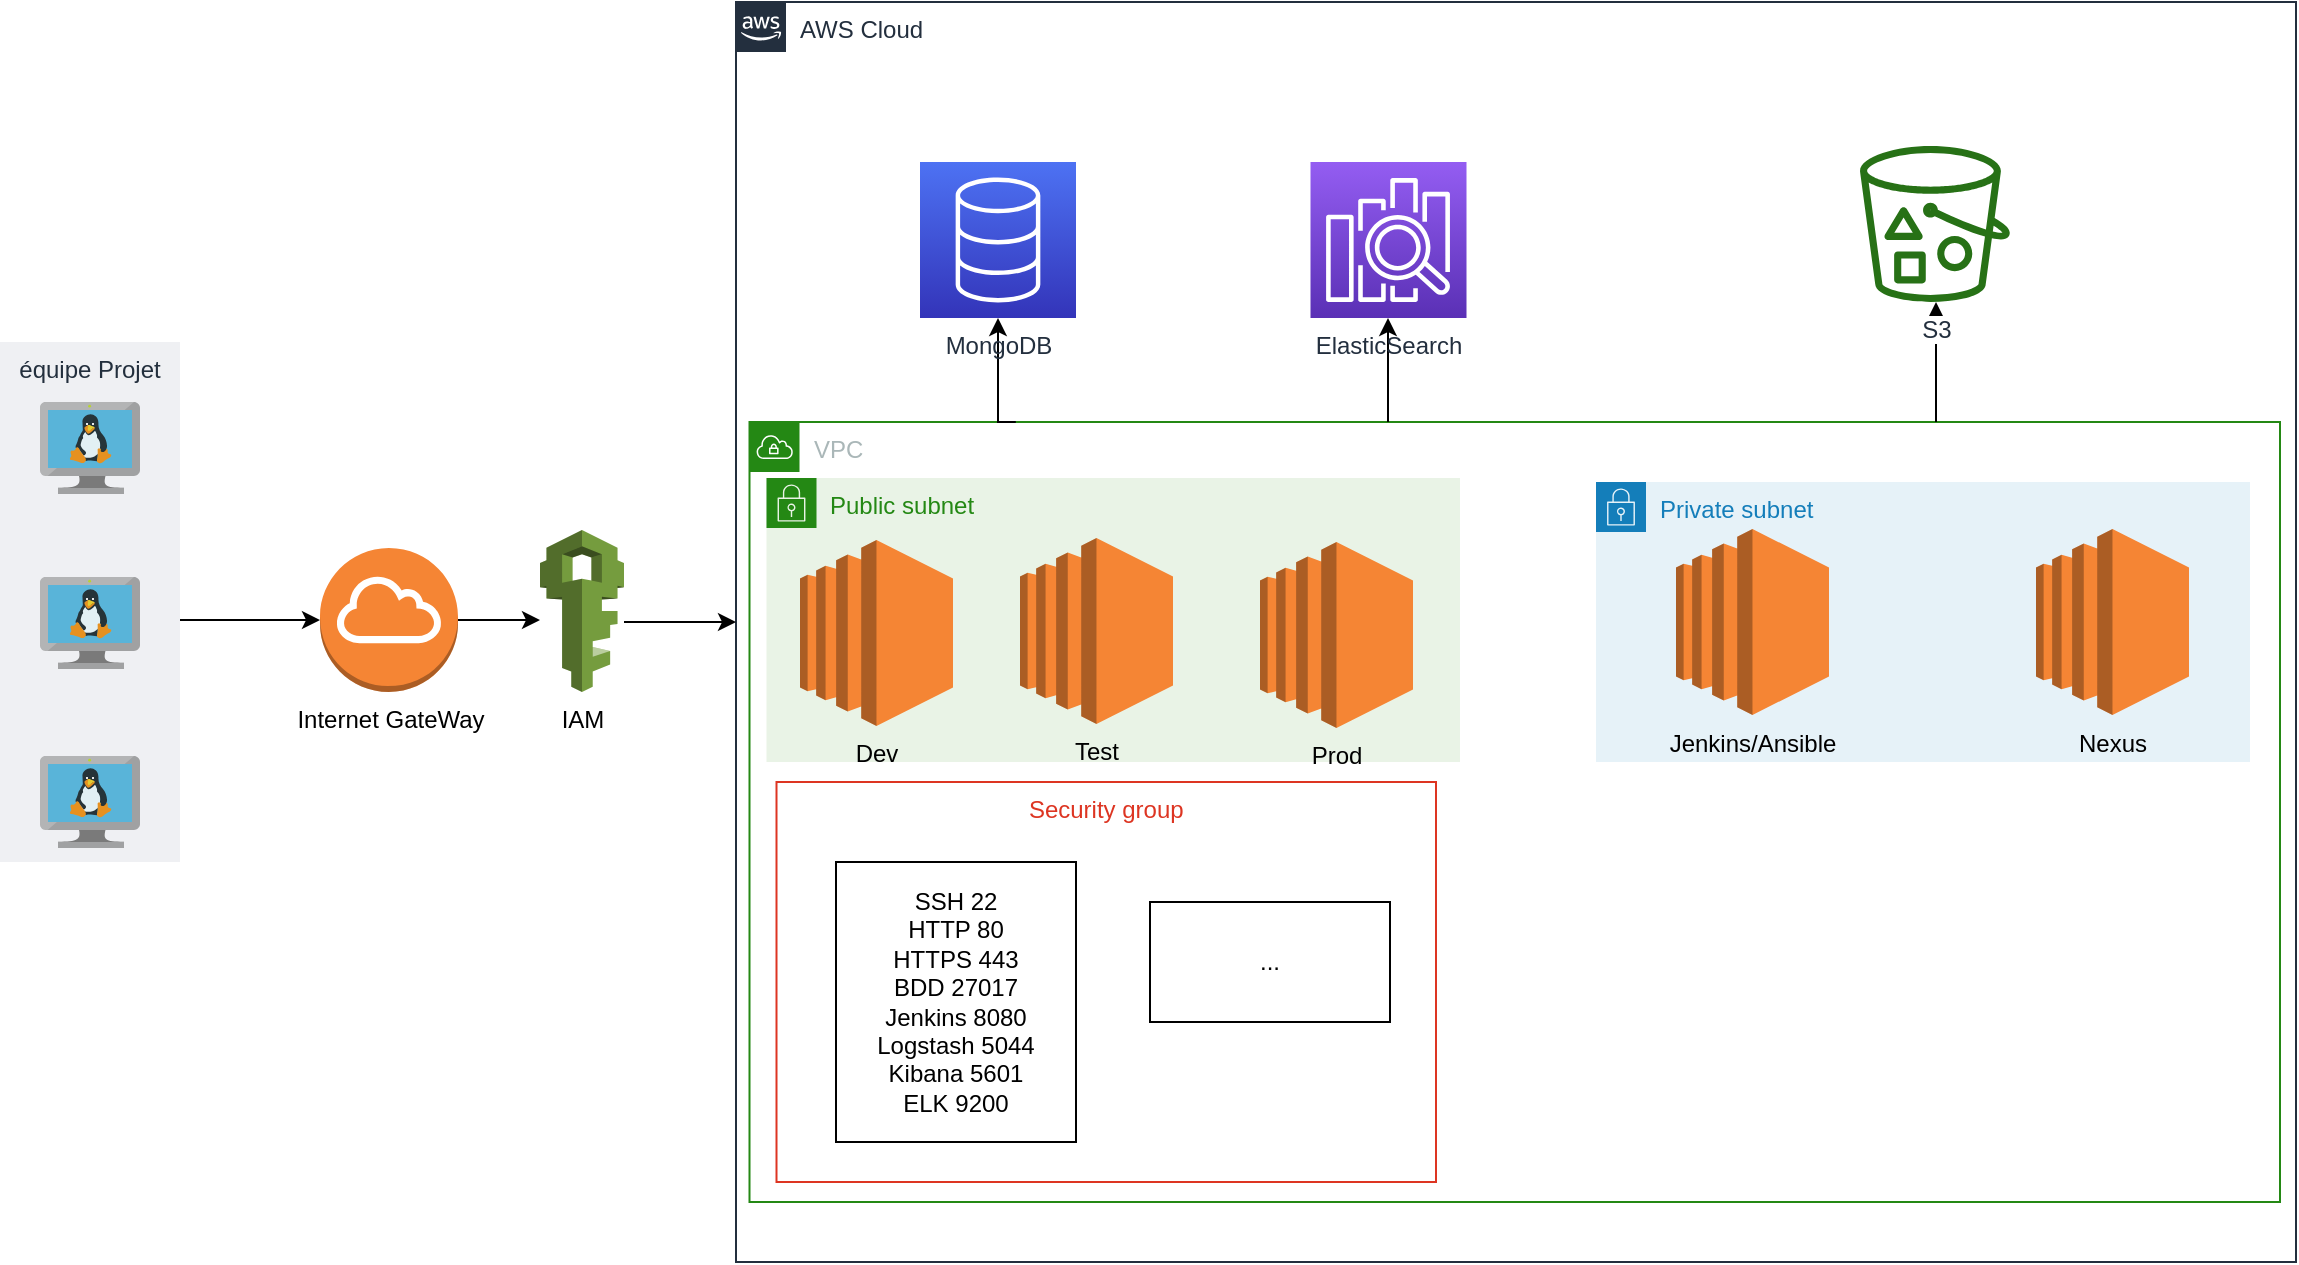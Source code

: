 <mxfile version="14.8.2" type="device"><diagram id="Ht1M8jgEwFfnCIfOTk4-" name="Page-1"><mxGraphModel dx="1662" dy="794" grid="1" gridSize="10" guides="1" tooltips="1" connect="1" arrows="1" fold="1" page="1" pageScale="1" pageWidth="1169" pageHeight="827" math="0" shadow="0"><root><mxCell id="0"/><mxCell id="1" parent="0"/><mxCell id="dO8QoNJpuSKMRypxhTdT-44" value="Public subnet" style="points=[[0,0],[0.25,0],[0.5,0],[0.75,0],[1,0],[1,0.25],[1,0.5],[1,0.75],[1,1],[0.75,1],[0.5,1],[0.25,1],[0,1],[0,0.75],[0,0.5],[0,0.25]];outlineConnect=0;gradientColor=none;html=1;whiteSpace=wrap;fontSize=12;fontStyle=0;shape=mxgraph.aws4.group;grIcon=mxgraph.aws4.group_security_group;grStroke=0;strokeColor=#248814;fillColor=#E9F3E6;verticalAlign=top;align=left;spacingLeft=30;fontColor=#248814;dashed=0;" vertex="1" parent="1"><mxGeometry x="393.25" y="368" width="346.75" height="142" as="geometry"/></mxCell><mxCell id="UEzPUAAOIrF-is8g5C7q-74" value="AWS Cloud" style="points=[[0,0],[0.25,0],[0.5,0],[0.75,0],[1,0],[1,0.25],[1,0.5],[1,0.75],[1,1],[0.75,1],[0.5,1],[0.25,1],[0,1],[0,0.75],[0,0.5],[0,0.25]];outlineConnect=0;gradientColor=none;html=1;whiteSpace=wrap;fontSize=12;fontStyle=0;shape=mxgraph.aws4.group;grIcon=mxgraph.aws4.group_aws_cloud_alt;strokeColor=#232F3E;fillColor=none;verticalAlign=top;align=left;spacingLeft=30;fontColor=#232F3E;dashed=0;labelBackgroundColor=#ffffff;" parent="1" vertex="1"><mxGeometry x="378" y="130" width="780" height="630" as="geometry"/></mxCell><mxCell id="dO8QoNJpuSKMRypxhTdT-3" value="VPC" style="points=[[0,0],[0.25,0],[0.5,0],[0.75,0],[1,0],[1,0.25],[1,0.5],[1,0.75],[1,1],[0.75,1],[0.5,1],[0.25,1],[0,1],[0,0.75],[0,0.5],[0,0.25]];outlineConnect=0;gradientColor=none;html=1;whiteSpace=wrap;fontSize=12;fontStyle=0;shape=mxgraph.aws4.group;grIcon=mxgraph.aws4.group_vpc;strokeColor=#248814;fillColor=none;verticalAlign=top;align=left;spacingLeft=30;fontColor=#AAB7B8;dashed=0;" vertex="1" parent="1"><mxGeometry x="384.75" y="340" width="765.25" height="390" as="geometry"/></mxCell><mxCell id="dO8QoNJpuSKMRypxhTdT-39" style="edgeStyle=orthogonalEdgeStyle;rounded=0;orthogonalLoop=1;jettySize=auto;html=1;" edge="1" parent="1" source="dO8QoNJpuSKMRypxhTdT-25" target="dO8QoNJpuSKMRypxhTdT-37"><mxGeometry relative="1" as="geometry"><Array as="points"><mxPoint x="140" y="439"/><mxPoint x="140" y="439"/></Array></mxGeometry></mxCell><mxCell id="dO8QoNJpuSKMRypxhTdT-25" value="équipe Projet" style="fillColor=#EFF0F3;strokeColor=none;dashed=0;verticalAlign=top;fontStyle=0;fontColor=#232F3D;" vertex="1" parent="1"><mxGeometry x="10" y="300" width="90" height="260" as="geometry"/></mxCell><mxCell id="dO8QoNJpuSKMRypxhTdT-18" value="Private subnet" style="points=[[0,0],[0.25,0],[0.5,0],[0.75,0],[1,0],[1,0.25],[1,0.5],[1,0.75],[1,1],[0.75,1],[0.5,1],[0.25,1],[0,1],[0,0.75],[0,0.5],[0,0.25]];outlineConnect=0;gradientColor=none;html=1;whiteSpace=wrap;fontSize=12;fontStyle=0;shape=mxgraph.aws4.group;grIcon=mxgraph.aws4.group_security_group;grStroke=0;strokeColor=#147EBA;fillColor=#E6F2F8;verticalAlign=top;align=left;spacingLeft=30;fontColor=#147EBA;dashed=0;" vertex="1" parent="1"><mxGeometry x="808" y="370" width="327" height="140" as="geometry"/></mxCell><mxCell id="dO8QoNJpuSKMRypxhTdT-28" style="edgeStyle=orthogonalEdgeStyle;rounded=0;orthogonalLoop=1;jettySize=auto;html=1;" edge="1" parent="1" source="dO8QoNJpuSKMRypxhTdT-3" target="UEzPUAAOIrF-is8g5C7q-78"><mxGeometry relative="1" as="geometry"><Array as="points"><mxPoint x="978" y="310"/><mxPoint x="978" y="310"/></Array></mxGeometry></mxCell><mxCell id="dO8QoNJpuSKMRypxhTdT-30" style="edgeStyle=orthogonalEdgeStyle;rounded=0;orthogonalLoop=1;jettySize=auto;html=1;" edge="1" parent="1" source="dO8QoNJpuSKMRypxhTdT-3" target="dO8QoNJpuSKMRypxhTdT-19"><mxGeometry relative="1" as="geometry"><Array as="points"><mxPoint x="704" y="320"/><mxPoint x="704" y="320"/></Array></mxGeometry></mxCell><mxCell id="dO8QoNJpuSKMRypxhTdT-27" style="edgeStyle=orthogonalEdgeStyle;rounded=0;orthogonalLoop=1;jettySize=auto;html=1;exitX=0.174;exitY=0;exitDx=0;exitDy=0;exitPerimeter=0;" edge="1" parent="1" source="dO8QoNJpuSKMRypxhTdT-3" target="dO8QoNJpuSKMRypxhTdT-10"><mxGeometry relative="1" as="geometry"><Array as="points"><mxPoint x="509" y="340"/></Array></mxGeometry></mxCell><mxCell id="UEzPUAAOIrF-is8g5C7q-78" value="S3&lt;br&gt;" style="outlineConnect=0;fontColor=#232F3E;gradientColor=none;fillColor=#277116;strokeColor=none;dashed=0;verticalLabelPosition=bottom;verticalAlign=top;align=center;html=1;fontSize=12;fontStyle=0;aspect=fixed;pointerEvents=1;shape=mxgraph.aws4.bucket_with_objects;labelBackgroundColor=#ffffff;" parent="1" vertex="1"><mxGeometry x="940" y="202" width="75" height="78" as="geometry"/></mxCell><mxCell id="dO8QoNJpuSKMRypxhTdT-5" value="Dev" style="outlineConnect=0;dashed=0;verticalLabelPosition=bottom;verticalAlign=top;align=center;html=1;shape=mxgraph.aws3.ec2;fillColor=#F58534;gradientColor=none;" vertex="1" parent="1"><mxGeometry x="410" y="399" width="76.5" height="93" as="geometry"/></mxCell><mxCell id="dO8QoNJpuSKMRypxhTdT-6" value="Nexus" style="outlineConnect=0;dashed=0;verticalLabelPosition=bottom;verticalAlign=top;align=center;html=1;shape=mxgraph.aws3.ec2;fillColor=#F58534;gradientColor=none;" vertex="1" parent="1"><mxGeometry x="1028" y="393.5" width="76.5" height="93" as="geometry"/></mxCell><mxCell id="dO8QoNJpuSKMRypxhTdT-7" value="Test" style="outlineConnect=0;dashed=0;verticalLabelPosition=bottom;verticalAlign=top;align=center;html=1;shape=mxgraph.aws3.ec2;fillColor=#F58534;gradientColor=none;" vertex="1" parent="1"><mxGeometry x="520" y="398" width="76.5" height="93" as="geometry"/></mxCell><mxCell id="dO8QoNJpuSKMRypxhTdT-8" value="Prod" style="outlineConnect=0;dashed=0;verticalLabelPosition=bottom;verticalAlign=top;align=center;html=1;shape=mxgraph.aws3.ec2;fillColor=#F58534;gradientColor=none;" vertex="1" parent="1"><mxGeometry x="640" y="400" width="76.5" height="93" as="geometry"/></mxCell><mxCell id="dO8QoNJpuSKMRypxhTdT-9" value="Jenkins/Ansible" style="outlineConnect=0;dashed=0;verticalLabelPosition=bottom;verticalAlign=top;align=center;html=1;shape=mxgraph.aws3.ec2;fillColor=#F58534;gradientColor=none;" vertex="1" parent="1"><mxGeometry x="848" y="393.5" width="76.5" height="93" as="geometry"/></mxCell><mxCell id="dO8QoNJpuSKMRypxhTdT-10" value="MongoDB" style="points=[[0,0,0],[0.25,0,0],[0.5,0,0],[0.75,0,0],[1,0,0],[0,1,0],[0.25,1,0],[0.5,1,0],[0.75,1,0],[1,1,0],[0,0.25,0],[0,0.5,0],[0,0.75,0],[1,0.25,0],[1,0.5,0],[1,0.75,0]];outlineConnect=0;fontColor=#232F3E;gradientColor=#4D72F3;gradientDirection=north;fillColor=#3334B9;strokeColor=#ffffff;dashed=0;verticalLabelPosition=bottom;verticalAlign=top;align=center;html=1;fontSize=12;fontStyle=0;aspect=fixed;shape=mxgraph.aws4.resourceIcon;resIcon=mxgraph.aws4.database;" vertex="1" parent="1"><mxGeometry x="470" y="210" width="78" height="78" as="geometry"/></mxCell><mxCell id="dO8QoNJpuSKMRypxhTdT-19" value="ElasticSearch" style="points=[[0,0,0],[0.25,0,0],[0.5,0,0],[0.75,0,0],[1,0,0],[0,1,0],[0.25,1,0],[0.5,1,0],[0.75,1,0],[1,1,0],[0,0.25,0],[0,0.5,0],[0,0.75,0],[1,0.25,0],[1,0.5,0],[1,0.75,0]];outlineConnect=0;fontColor=#232F3E;gradientColor=#945DF2;gradientDirection=north;fillColor=#5A30B5;strokeColor=#ffffff;dashed=0;verticalLabelPosition=bottom;verticalAlign=top;align=center;html=1;fontSize=12;fontStyle=0;aspect=fixed;shape=mxgraph.aws4.resourceIcon;resIcon=mxgraph.aws4.elasticsearch_service;" vertex="1" parent="1"><mxGeometry x="665.25" y="210" width="78" height="78" as="geometry"/></mxCell><mxCell id="dO8QoNJpuSKMRypxhTdT-22" value="" style="aspect=fixed;html=1;points=[];align=center;image;fontSize=12;image=img/lib/mscae/VM_Linux.svg;" vertex="1" parent="1"><mxGeometry x="30" y="330" width="50" height="46" as="geometry"/></mxCell><mxCell id="dO8QoNJpuSKMRypxhTdT-23" value="" style="aspect=fixed;html=1;points=[];align=center;image;fontSize=12;image=img/lib/mscae/VM_Linux.svg;" vertex="1" parent="1"><mxGeometry x="30" y="417.5" width="50" height="46" as="geometry"/></mxCell><mxCell id="dO8QoNJpuSKMRypxhTdT-24" value="" style="aspect=fixed;html=1;points=[];align=center;image;fontSize=12;image=img/lib/mscae/VM_Linux.svg;" vertex="1" parent="1"><mxGeometry x="30" y="507" width="50" height="46" as="geometry"/></mxCell><mxCell id="dO8QoNJpuSKMRypxhTdT-31" value="Security group" style="fillColor=none;strokeColor=#DD3522;verticalAlign=top;fontStyle=0;fontColor=#DD3522;" vertex="1" parent="1"><mxGeometry x="398.25" y="520" width="329.75" height="200" as="geometry"/></mxCell><mxCell id="dO8QoNJpuSKMRypxhTdT-32" value="SSH 22&lt;br&gt;HTTP 80&lt;br&gt;HTTPS 443&lt;br&gt;BDD 27017&lt;br&gt;Jenkins 8080&lt;br&gt;Logstash 5044&lt;br&gt;Kibana 5601&lt;br&gt;ELK 9200" style="rounded=0;whiteSpace=wrap;html=1;" vertex="1" parent="1"><mxGeometry x="428" y="560" width="120" height="140" as="geometry"/></mxCell><mxCell id="dO8QoNJpuSKMRypxhTdT-33" style="edgeStyle=orthogonalEdgeStyle;rounded=0;orthogonalLoop=1;jettySize=auto;html=1;exitX=0.5;exitY=1;exitDx=0;exitDy=0;" edge="1" parent="1" source="dO8QoNJpuSKMRypxhTdT-32" target="dO8QoNJpuSKMRypxhTdT-32"><mxGeometry relative="1" as="geometry"/></mxCell><mxCell id="dO8QoNJpuSKMRypxhTdT-41" style="edgeStyle=orthogonalEdgeStyle;rounded=0;orthogonalLoop=1;jettySize=auto;html=1;" edge="1" parent="1" source="dO8QoNJpuSKMRypxhTdT-35" target="UEzPUAAOIrF-is8g5C7q-74"><mxGeometry relative="1" as="geometry"><mxPoint x="370" y="381" as="targetPoint"/><Array as="points"><mxPoint x="340" y="440"/><mxPoint x="340" y="440"/></Array></mxGeometry></mxCell><mxCell id="dO8QoNJpuSKMRypxhTdT-35" value="IAM" style="outlineConnect=0;dashed=0;verticalLabelPosition=bottom;verticalAlign=top;align=center;html=1;shape=mxgraph.aws3.iam;fillColor=#759C3E;gradientColor=none;" vertex="1" parent="1"><mxGeometry x="280" y="394" width="42" height="81" as="geometry"/></mxCell><mxCell id="dO8QoNJpuSKMRypxhTdT-40" style="edgeStyle=orthogonalEdgeStyle;rounded=0;orthogonalLoop=1;jettySize=auto;html=1;" edge="1" parent="1" source="dO8QoNJpuSKMRypxhTdT-37" target="dO8QoNJpuSKMRypxhTdT-35"><mxGeometry relative="1" as="geometry"><Array as="points"><mxPoint x="260" y="439"/><mxPoint x="260" y="439"/></Array></mxGeometry></mxCell><mxCell id="dO8QoNJpuSKMRypxhTdT-37" value="Internet GateWay" style="outlineConnect=0;dashed=0;verticalLabelPosition=bottom;verticalAlign=top;align=center;html=1;shape=mxgraph.aws3.internet_gateway;fillColor=#F58534;gradientColor=none;" vertex="1" parent="1"><mxGeometry x="170" y="403" width="69" height="72" as="geometry"/></mxCell><mxCell id="dO8QoNJpuSKMRypxhTdT-43" value="..." style="rounded=0;whiteSpace=wrap;html=1;" vertex="1" parent="1"><mxGeometry x="585" y="580" width="120" height="60" as="geometry"/></mxCell></root></mxGraphModel></diagram></mxfile>